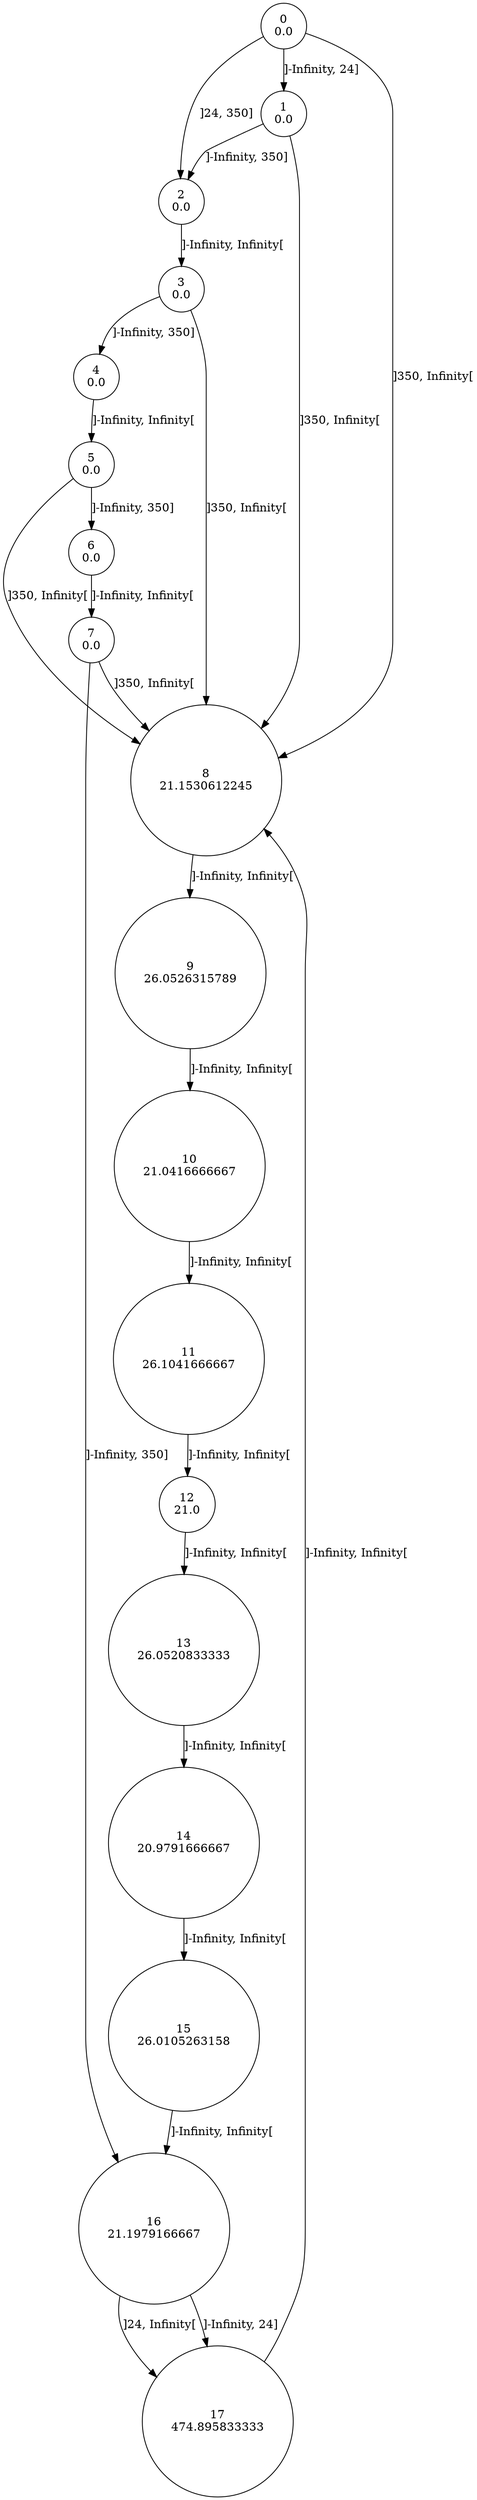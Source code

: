 digraph a {
0 [shape=circle, label="0\n0.0"];
	0 -> 1 [label="]-Infinity, 24]"];
	0 -> 2 [label="]24, 350]"];
	0 -> 8 [label="]350, Infinity["];
1 [shape=circle, label="1\n0.0"];
	1 -> 2 [label="]-Infinity, 350]"];
	1 -> 8 [label="]350, Infinity["];
2 [shape=circle, label="2\n0.0"];
	2 -> 3 [label="]-Infinity, Infinity["];
3 [shape=circle, label="3\n0.0"];
	3 -> 4 [label="]-Infinity, 350]"];
	3 -> 8 [label="]350, Infinity["];
4 [shape=circle, label="4\n0.0"];
	4 -> 5 [label="]-Infinity, Infinity["];
5 [shape=circle, label="5\n0.0"];
	5 -> 6 [label="]-Infinity, 350]"];
	5 -> 8 [label="]350, Infinity["];
6 [shape=circle, label="6\n0.0"];
	6 -> 7 [label="]-Infinity, Infinity["];
7 [shape=circle, label="7\n0.0"];
	7 -> 16 [label="]-Infinity, 350]"];
	7 -> 8 [label="]350, Infinity["];
8 [shape=circle, label="8\n21.1530612245"];
	8 -> 9 [label="]-Infinity, Infinity["];
9 [shape=circle, label="9\n26.0526315789"];
	9 -> 10 [label="]-Infinity, Infinity["];
10 [shape=circle, label="10\n21.0416666667"];
	10 -> 11 [label="]-Infinity, Infinity["];
11 [shape=circle, label="11\n26.1041666667"];
	11 -> 12 [label="]-Infinity, Infinity["];
12 [shape=circle, label="12\n21.0"];
	12 -> 13 [label="]-Infinity, Infinity["];
13 [shape=circle, label="13\n26.0520833333"];
	13 -> 14 [label="]-Infinity, Infinity["];
14 [shape=circle, label="14\n20.9791666667"];
	14 -> 15 [label="]-Infinity, Infinity["];
15 [shape=circle, label="15\n26.0105263158"];
	15 -> 16 [label="]-Infinity, Infinity["];
16 [shape=circle, label="16\n21.1979166667"];
	16 -> 17 [label="]-Infinity, 24]"];
	16 -> 17 [label="]24, Infinity["];
17 [shape=circle, label="17\n474.895833333"];
	17 -> 8 [label="]-Infinity, Infinity["];
}